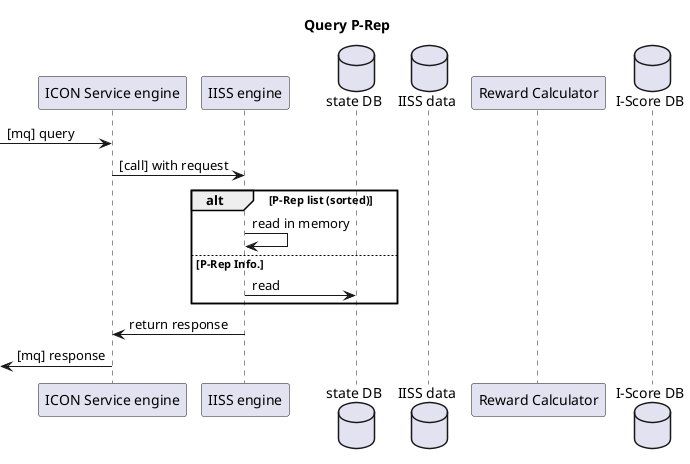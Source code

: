 @startuml
title Query P-Rep

participant "ICON Service engine" as IS
participant "IISS engine" as IISS
database "state DB" as SDB
database "IISS data" as ID
participant "Reward Calculator" as RC
database "I-Score DB" as ISDB

-> IS: [mq] query
IS -> IISS: [call] with request
alt P-Rep list (sorted)
IISS -> IISS: read in memory
else P-Rep Info.
IISS -> SDB: read
end
IISS -> IS: return response
<- IS: [mq] response

@enduml
